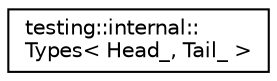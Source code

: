 digraph "Graphical Class Hierarchy"
{
 // INTERACTIVE_SVG=YES
 // LATEX_PDF_SIZE
  edge [fontname="Helvetica",fontsize="10",labelfontname="Helvetica",labelfontsize="10"];
  node [fontname="Helvetica",fontsize="10",shape=record];
  rankdir="LR";
  Node0 [label="testing::internal::\lTypes\< Head_, Tail_ \>",height=0.2,width=0.4,color="black", fillcolor="white", style="filled",URL="$d6/d9c/structtesting_1_1internal_1_1_types.html",tooltip=" "];
}
